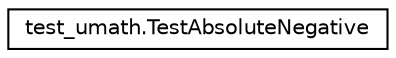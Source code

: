 digraph "Graphical Class Hierarchy"
{
 // LATEX_PDF_SIZE
  edge [fontname="Helvetica",fontsize="10",labelfontname="Helvetica",labelfontsize="10"];
  node [fontname="Helvetica",fontsize="10",shape=record];
  rankdir="LR";
  Node0 [label="test_umath.TestAbsoluteNegative",height=0.2,width=0.4,color="black", fillcolor="white", style="filled",URL="$classtest__umath_1_1TestAbsoluteNegative.html",tooltip=" "];
}
